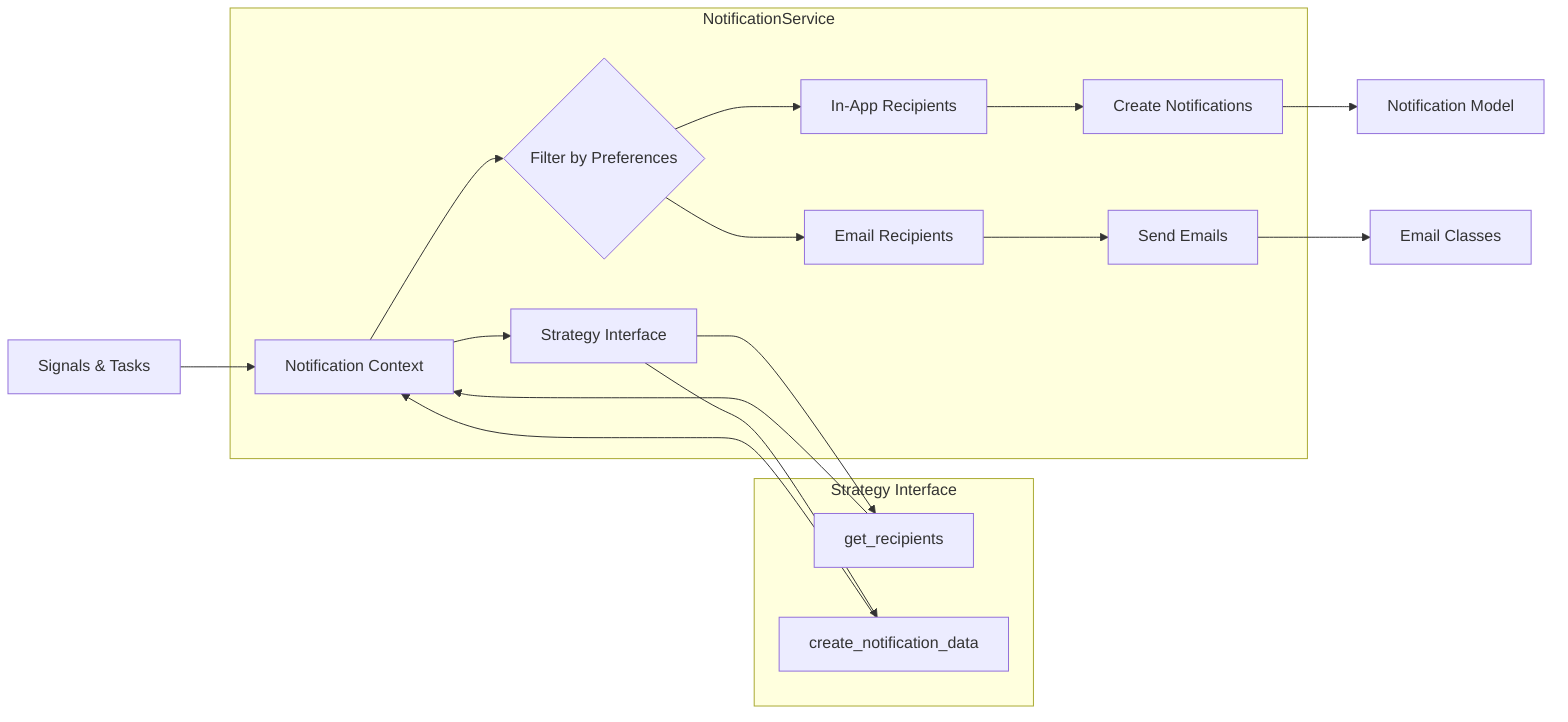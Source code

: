 graph LR
    A[Signals & Tasks] --> B[NotificationService]
    
    subgraph "NotificationService"
        B --> C[Strategy Interface]
    end
    
    subgraph "Strategy Interface" 
        C --> D[get_recipients]
        C --> E[create_notification_data]
    end
    
    D --> B[Potential Recipients]
    E --> B[Notification Context]
    
    subgraph "NotificationService"
        B --> F{Filter by Preferences}
        F --> G[In-App Recipients]
        F --> H[Email Recipients]
        
        G --> I[Create Notifications]
        H --> J[Send Emails]
    end
    
    I --> K[Notification Model]
    J --> L[Email Classes]
